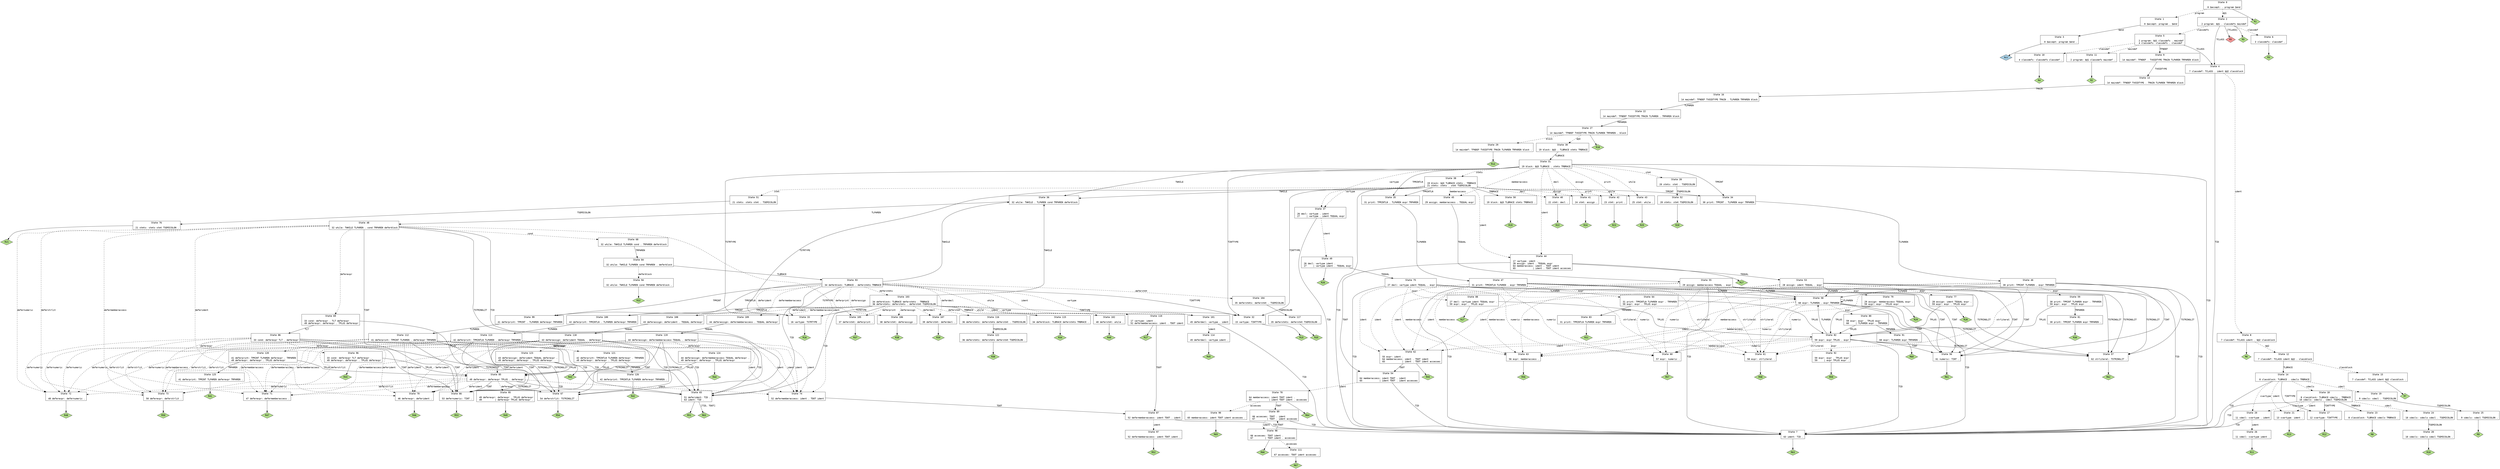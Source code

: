 // Generated by GNU Bison 3.0.2.
// Report bugs to <bug-bison@gnu.org>.
// Home page: <http://www.gnu.org/software/bison/>.

digraph "lsr_bison.y"
{
  node [fontname = courier, shape = box, colorscheme = paired6]
  edge [fontname = courier]

  0 [label="State 0\n\l  0 $accept: . program $end\l"]
  0 -> 1 [style=dashed label="program"]
  0 -> 2 [style=dashed label="$@1"]
  0 -> "0R1" [style=solid]
 "0R1" [label="R1", fillcolor=3, shape=diamond, style=filled]
  1 [label="State 1\n\l  0 $accept: program . $end\l"]
  1 -> 3 [style=solid label="$end"]
  2 [label="State 2\n\l  2 program: $@1 . classdefs maindef\l"]
  2 -> 4 [style=solid label="TCLASS"]
  2 -> 5 [style=dashed label="classdefs"]
  2 -> 6 [style=dashed label="classdef"]
  2 -> "2R5d" [label="[TCLASS]", style=solid]
 "2R5d" [label="R5", fillcolor=5, shape=diamond, style=filled]
  2 -> "2R5" [style=solid]
 "2R5" [label="R5", fillcolor=3, shape=diamond, style=filled]
  3 [label="State 3\n\l  0 $accept: program $end .\l"]
  3 -> "3R0" [style=solid]
 "3R0" [label="Acc", fillcolor=1, shape=diamond, style=filled]
  4 [label="State 4\n\l  7 classdef: TCLASS . ident $@2 classblock\l"]
  4 -> 7 [style=solid label="TID"]
  4 -> 8 [style=dashed label="ident"]
  5 [label="State 5\n\l  2 program: $@1 classdefs . maindef\l  4 classdefs: classdefs . classdef\l"]
  5 -> 9 [style=solid label="TFNDEF"]
  5 -> 4 [style=solid label="TCLASS"]
  5 -> 10 [style=dashed label="classdef"]
  5 -> 11 [style=dashed label="maindef"]
  6 [label="State 6\n\l  3 classdefs: classdef .\l"]
  6 -> "6R3" [style=solid]
 "6R3" [label="R3", fillcolor=3, shape=diamond, style=filled]
  7 [label="State 7\n\l 63 ident: TID .\l"]
  7 -> "7R63" [style=solid]
 "7R63" [label="R63", fillcolor=3, shape=diamond, style=filled]
  8 [label="State 8\n\l  7 classdef: TCLASS ident . $@2 classblock\l"]
  8 -> 12 [style=dashed label="$@2"]
  8 -> "8R6" [style=solid]
 "8R6" [label="R6", fillcolor=3, shape=diamond, style=filled]
  9 [label="State 9\n\l 14 maindef: TFNDEF . TVOIDTYPE TMAIN TLPAREN TRPAREN block\l"]
  9 -> 13 [style=solid label="TVOIDTYPE"]
  10 [label="State 10\n\l  4 classdefs: classdefs classdef .\l"]
  10 -> "10R4" [style=solid]
 "10R4" [label="R4", fillcolor=3, shape=diamond, style=filled]
  11 [label="State 11\n\l  2 program: $@1 classdefs maindef .\l"]
  11 -> "11R2" [style=solid]
 "11R2" [label="R2", fillcolor=3, shape=diamond, style=filled]
  12 [label="State 12\n\l  7 classdef: TCLASS ident $@2 . classblock\l"]
  12 -> 14 [style=solid label="TLBRACE"]
  12 -> 15 [style=dashed label="classblock"]
  13 [label="State 13\n\l 14 maindef: TFNDEF TVOIDTYPE . TMAIN TLPAREN TRPAREN block\l"]
  13 -> 16 [style=solid label="TMAIN"]
  14 [label="State 14\n\l  8 classblock: TLBRACE . cdecls TRBRACE\l"]
  14 -> 7 [style=solid label="TID"]
  14 -> 17 [style=solid label="TINTTYPE"]
  14 -> 18 [style=dashed label="cdecls"]
  14 -> 19 [style=dashed label="cdecl"]
  14 -> 20 [style=dashed label="cvartype"]
  14 -> 21 [style=dashed label="ident"]
  15 [label="State 15\n\l  7 classdef: TCLASS ident $@2 classblock .\l"]
  15 -> "15R7" [style=solid]
 "15R7" [label="R7", fillcolor=3, shape=diamond, style=filled]
  16 [label="State 16\n\l 14 maindef: TFNDEF TVOIDTYPE TMAIN . TLPAREN TRPAREN block\l"]
  16 -> 22 [style=solid label="TLPAREN"]
  17 [label="State 17\n\l 12 cvartype: TINTTYPE .\l"]
  17 -> "17R12" [style=solid]
 "17R12" [label="R12", fillcolor=3, shape=diamond, style=filled]
  18 [label="State 18\n\l  8 classblock: TLBRACE cdecls . TRBRACE\l 10 cdecls: cdecls . cdecl TSEMICOLON\l"]
  18 -> 7 [style=solid label="TID"]
  18 -> 17 [style=solid label="TINTTYPE"]
  18 -> 23 [style=solid label="TRBRACE"]
  18 -> 24 [style=dashed label="cdecl"]
  18 -> 20 [style=dashed label="cvartype"]
  18 -> 21 [style=dashed label="ident"]
  19 [label="State 19\n\l  9 cdecls: cdecl . TSEMICOLON\l"]
  19 -> 25 [style=solid label="TSEMICOLON"]
  20 [label="State 20\n\l 11 cdecl: cvartype . ident\l"]
  20 -> 7 [style=solid label="TID"]
  20 -> 26 [style=dashed label="ident"]
  21 [label="State 21\n\l 13 cvartype: ident .\l"]
  21 -> "21R13" [style=solid]
 "21R13" [label="R13", fillcolor=3, shape=diamond, style=filled]
  22 [label="State 22\n\l 14 maindef: TFNDEF TVOIDTYPE TMAIN TLPAREN . TRPAREN block\l"]
  22 -> 27 [style=solid label="TRPAREN"]
  23 [label="State 23\n\l  8 classblock: TLBRACE cdecls TRBRACE .\l"]
  23 -> "23R8" [style=solid]
 "23R8" [label="R8", fillcolor=3, shape=diamond, style=filled]
  24 [label="State 24\n\l 10 cdecls: cdecls cdecl . TSEMICOLON\l"]
  24 -> 28 [style=solid label="TSEMICOLON"]
  25 [label="State 25\n\l  9 cdecls: cdecl TSEMICOLON .\l"]
  25 -> "25R9" [style=solid]
 "25R9" [label="R9", fillcolor=3, shape=diamond, style=filled]
  26 [label="State 26\n\l 11 cdecl: cvartype ident .\l"]
  26 -> "26R11" [style=solid]
 "26R11" [label="R11", fillcolor=3, shape=diamond, style=filled]
  27 [label="State 27\n\l 14 maindef: TFNDEF TVOIDTYPE TMAIN TLPAREN TRPAREN . block\l"]
  27 -> 29 [style=dashed label="block"]
  27 -> 30 [style=dashed label="$@3"]
  27 -> "27R18" [style=solid]
 "27R18" [label="R18", fillcolor=3, shape=diamond, style=filled]
  28 [label="State 28\n\l 10 cdecls: cdecls cdecl TSEMICOLON .\l"]
  28 -> "28R10" [style=solid]
 "28R10" [label="R10", fillcolor=3, shape=diamond, style=filled]
  29 [label="State 29\n\l 14 maindef: TFNDEF TVOIDTYPE TMAIN TLPAREN TRPAREN block .\l"]
  29 -> "29R14" [style=solid]
 "29R14" [label="R14", fillcolor=3, shape=diamond, style=filled]
  30 [label="State 30\n\l 19 block: $@3 . TLBRACE stmts TRBRACE\l"]
  30 -> 31 [style=solid label="TLBRACE"]
  31 [label="State 31\n\l 19 block: $@3 TLBRACE . stmts TRBRACE\l"]
  31 -> 7 [style=solid label="TID"]
  31 -> 32 [style=solid label="TINTTYPE"]
  31 -> 33 [style=solid label="TSTRTYPE"]
  31 -> 34 [style=solid label="TPRINT"]
  31 -> 35 [style=solid label="TPRINTLN"]
  31 -> 36 [style=solid label="TWHILE"]
  31 -> 37 [style=dashed label="vartype"]
  31 -> 38 [style=dashed label="stmts"]
  31 -> 39 [style=dashed label="stmt"]
  31 -> 40 [style=dashed label="decl"]
  31 -> 41 [style=dashed label="assign"]
  31 -> 42 [style=dashed label="print"]
  31 -> 43 [style=dashed label="while"]
  31 -> 44 [style=dashed label="ident"]
  31 -> 45 [style=dashed label="memberaccess"]
  32 [label="State 32\n\l 15 vartype: TINTTYPE .\l"]
  32 -> "32R15" [style=solid]
 "32R15" [label="R15", fillcolor=3, shape=diamond, style=filled]
  33 [label="State 33\n\l 16 vartype: TSTRTYPE .\l"]
  33 -> "33R16" [style=solid]
 "33R16" [label="R16", fillcolor=3, shape=diamond, style=filled]
  34 [label="State 34\n\l 30 print: TPRINT . TLPAREN expr TRPAREN\l"]
  34 -> 46 [style=solid label="TLPAREN"]
  35 [label="State 35\n\l 31 print: TPRINTLN . TLPAREN expr TRPAREN\l"]
  35 -> 47 [style=solid label="TLPAREN"]
  36 [label="State 36\n\l 32 while: TWHILE . TLPAREN cond TRPAREN deferblock\l"]
  36 -> 48 [style=solid label="TLPAREN"]
  37 [label="State 37\n\l 26 decl: vartype . ident\l 27     | vartype . ident TEQUAL expr\l"]
  37 -> 7 [style=solid label="TID"]
  37 -> 49 [style=dashed label="ident"]
  38 [label="State 38\n\l 19 block: $@3 TLBRACE stmts . TRBRACE\l 21 stmts: stmts . stmt TSEMICOLON\l"]
  38 -> 7 [style=solid label="TID"]
  38 -> 32 [style=solid label="TINTTYPE"]
  38 -> 33 [style=solid label="TSTRTYPE"]
  38 -> 50 [style=solid label="TRBRACE"]
  38 -> 34 [style=solid label="TPRINT"]
  38 -> 35 [style=solid label="TPRINTLN"]
  38 -> 36 [style=solid label="TWHILE"]
  38 -> 37 [style=dashed label="vartype"]
  38 -> 51 [style=dashed label="stmt"]
  38 -> 40 [style=dashed label="decl"]
  38 -> 41 [style=dashed label="assign"]
  38 -> 42 [style=dashed label="print"]
  38 -> 43 [style=dashed label="while"]
  38 -> 44 [style=dashed label="ident"]
  38 -> 45 [style=dashed label="memberaccess"]
  39 [label="State 39\n\l 20 stmts: stmt . TSEMICOLON\l"]
  39 -> 52 [style=solid label="TSEMICOLON"]
  40 [label="State 40\n\l 22 stmt: decl .\l"]
  40 -> "40R22" [style=solid]
 "40R22" [label="R22", fillcolor=3, shape=diamond, style=filled]
  41 [label="State 41\n\l 24 stmt: assign .\l"]
  41 -> "41R24" [style=solid]
 "41R24" [label="R24", fillcolor=3, shape=diamond, style=filled]
  42 [label="State 42\n\l 23 stmt: print .\l"]
  42 -> "42R23" [style=solid]
 "42R23" [label="R23", fillcolor=3, shape=diamond, style=filled]
  43 [label="State 43\n\l 25 stmt: while .\l"]
  43 -> "43R25" [style=solid]
 "43R25" [label="R25", fillcolor=3, shape=diamond, style=filled]
  44 [label="State 44\n\l 17 vartype: ident .\l 28 assign: ident . TEQUAL expr\l 64 memberaccess: ident . TDOT ident\l 65             | ident . TDOT ident accesses\l"]
  44 -> 53 [style=solid label="TEQUAL"]
  44 -> 54 [style=solid label="TDOT"]
  44 -> "44R17" [style=solid]
 "44R17" [label="R17", fillcolor=3, shape=diamond, style=filled]
  45 [label="State 45\n\l 29 assign: memberaccess . TEQUAL expr\l"]
  45 -> 55 [style=solid label="TEQUAL"]
  46 [label="State 46\n\l 30 print: TPRINT TLPAREN . expr TRPAREN\l"]
  46 -> 7 [style=solid label="TID"]
  46 -> 56 [style=solid label="TINT"]
  46 -> 57 [style=solid label="TSTRINGLIT"]
  46 -> 58 [style=solid label="TLPAREN"]
  46 -> 59 [style=dashed label="expr"]
  46 -> 60 [style=dashed label="numeric"]
  46 -> 61 [style=dashed label="strliteral"]
  46 -> 62 [style=dashed label="ident"]
  46 -> 63 [style=dashed label="memberaccess"]
  47 [label="State 47\n\l 31 print: TPRINTLN TLPAREN . expr TRPAREN\l"]
  47 -> 7 [style=solid label="TID"]
  47 -> 56 [style=solid label="TINT"]
  47 -> 57 [style=solid label="TSTRINGLIT"]
  47 -> 58 [style=solid label="TLPAREN"]
  47 -> 64 [style=dashed label="expr"]
  47 -> 60 [style=dashed label="numeric"]
  47 -> 61 [style=dashed label="strliteral"]
  47 -> 62 [style=dashed label="ident"]
  47 -> 63 [style=dashed label="memberaccess"]
  48 [label="State 48\n\l 32 while: TWHILE TLPAREN . cond TRPAREN deferblock\l"]
  48 -> 65 [style=solid label="TID"]
  48 -> 66 [style=solid label="TINT"]
  48 -> 67 [style=solid label="TSTRINGLIT"]
  48 -> 68 [style=dashed label="cond"]
  48 -> 69 [style=dashed label="deferexpr"]
  48 -> 70 [style=dashed label="deferident"]
  48 -> 71 [style=dashed label="defermemberaccess"]
  48 -> 72 [style=dashed label="defernumeric"]
  48 -> 73 [style=dashed label="deferstrlit"]
  48 -> 74 [style=dashed label="ident"]
  49 [label="State 49\n\l 26 decl: vartype ident .\l 27     | vartype ident . TEQUAL expr\l"]
  49 -> 75 [style=solid label="TEQUAL"]
  49 -> "49R26" [style=solid]
 "49R26" [label="R26", fillcolor=3, shape=diamond, style=filled]
  50 [label="State 50\n\l 19 block: $@3 TLBRACE stmts TRBRACE .\l"]
  50 -> "50R19" [style=solid]
 "50R19" [label="R19", fillcolor=3, shape=diamond, style=filled]
  51 [label="State 51\n\l 21 stmts: stmts stmt . TSEMICOLON\l"]
  51 -> 76 [style=solid label="TSEMICOLON"]
  52 [label="State 52\n\l 20 stmts: stmt TSEMICOLON .\l"]
  52 -> "52R20" [style=solid]
 "52R20" [label="R20", fillcolor=3, shape=diamond, style=filled]
  53 [label="State 53\n\l 28 assign: ident TEQUAL . expr\l"]
  53 -> 7 [style=solid label="TID"]
  53 -> 56 [style=solid label="TINT"]
  53 -> 57 [style=solid label="TSTRINGLIT"]
  53 -> 58 [style=solid label="TLPAREN"]
  53 -> 77 [style=dashed label="expr"]
  53 -> 60 [style=dashed label="numeric"]
  53 -> 61 [style=dashed label="strliteral"]
  53 -> 62 [style=dashed label="ident"]
  53 -> 63 [style=dashed label="memberaccess"]
  54 [label="State 54\n\l 64 memberaccess: ident TDOT . ident\l 65             | ident TDOT . ident accesses\l"]
  54 -> 7 [style=solid label="TID"]
  54 -> 78 [style=dashed label="ident"]
  55 [label="State 55\n\l 29 assign: memberaccess TEQUAL . expr\l"]
  55 -> 7 [style=solid label="TID"]
  55 -> 56 [style=solid label="TINT"]
  55 -> 57 [style=solid label="TSTRINGLIT"]
  55 -> 58 [style=solid label="TLPAREN"]
  55 -> 79 [style=dashed label="expr"]
  55 -> 60 [style=dashed label="numeric"]
  55 -> 61 [style=dashed label="strliteral"]
  55 -> 62 [style=dashed label="ident"]
  55 -> 63 [style=dashed label="memberaccess"]
  56 [label="State 56\n\l 61 numeric: TINT .\l"]
  56 -> "56R61" [style=solid]
 "56R61" [label="R61", fillcolor=3, shape=diamond, style=filled]
  57 [label="State 57\n\l 62 strliteral: TSTRINGLIT .\l"]
  57 -> "57R62" [style=solid]
 "57R62" [label="R62", fillcolor=3, shape=diamond, style=filled]
  58 [label="State 58\n\l 60 expr: TLPAREN . expr TRPAREN\l"]
  58 -> 7 [style=solid label="TID"]
  58 -> 56 [style=solid label="TINT"]
  58 -> 57 [style=solid label="TSTRINGLIT"]
  58 -> 58 [style=solid label="TLPAREN"]
  58 -> 80 [style=dashed label="expr"]
  58 -> 60 [style=dashed label="numeric"]
  58 -> 61 [style=dashed label="strliteral"]
  58 -> 62 [style=dashed label="ident"]
  58 -> 63 [style=dashed label="memberaccess"]
  59 [label="State 59\n\l 30 print: TPRINT TLPAREN expr . TRPAREN\l 59 expr: expr . TPLUS expr\l"]
  59 -> 81 [style=solid label="TRPAREN"]
  59 -> 82 [style=solid label="TPLUS"]
  60 [label="State 60\n\l 57 expr: numeric .\l"]
  60 -> "60R57" [style=solid]
 "60R57" [label="R57", fillcolor=3, shape=diamond, style=filled]
  61 [label="State 61\n\l 58 expr: strliteral .\l"]
  61 -> "61R58" [style=solid]
 "61R58" [label="R58", fillcolor=3, shape=diamond, style=filled]
  62 [label="State 62\n\l 55 expr: ident .\l 64 memberaccess: ident . TDOT ident\l 65             | ident . TDOT ident accesses\l"]
  62 -> 54 [style=solid label="TDOT"]
  62 -> "62R55" [style=solid]
 "62R55" [label="R55", fillcolor=3, shape=diamond, style=filled]
  63 [label="State 63\n\l 56 expr: memberaccess .\l"]
  63 -> "63R56" [style=solid]
 "63R56" [label="R56", fillcolor=3, shape=diamond, style=filled]
  64 [label="State 64\n\l 31 print: TPRINTLN TLPAREN expr . TRPAREN\l 59 expr: expr . TPLUS expr\l"]
  64 -> 83 [style=solid label="TRPAREN"]
  64 -> 82 [style=solid label="TPLUS"]
  65 [label="State 65\n\l 51 deferident: TID .\l 63 ident: TID .\l"]
  65 -> "65R51" [style=solid]
 "65R51" [label="R51", fillcolor=3, shape=diamond, style=filled]
  65 -> "65R63" [label="[TID, TDOT]", style=solid]
 "65R63" [label="R63", fillcolor=3, shape=diamond, style=filled]
  66 [label="State 66\n\l 53 defernumeric: TINT .\l"]
  66 -> "66R53" [style=solid]
 "66R53" [label="R53", fillcolor=3, shape=diamond, style=filled]
  67 [label="State 67\n\l 54 deferstrlit: TSTRINGLIT .\l"]
  67 -> "67R54" [style=solid]
 "67R54" [label="R54", fillcolor=3, shape=diamond, style=filled]
  68 [label="State 68\n\l 32 while: TWHILE TLPAREN cond . TRPAREN deferblock\l"]
  68 -> 84 [style=solid label="TRPAREN"]
  69 [label="State 69\n\l 33 cond: deferexpr . TLT deferexpr\l 49 deferexpr: deferexpr . TPLUS deferexpr\l"]
  69 -> 85 [style=solid label="TPLUS"]
  69 -> 86 [style=solid label="TLT"]
  70 [label="State 70\n\l 46 deferexpr: deferident .\l"]
  70 -> "70R46" [style=solid]
 "70R46" [label="R46", fillcolor=3, shape=diamond, style=filled]
  71 [label="State 71\n\l 47 deferexpr: defermemberaccess .\l"]
  71 -> "71R47" [style=solid]
 "71R47" [label="R47", fillcolor=3, shape=diamond, style=filled]
  72 [label="State 72\n\l 48 deferexpr: defernumeric .\l"]
  72 -> "72R48" [style=solid]
 "72R48" [label="R48", fillcolor=3, shape=diamond, style=filled]
  73 [label="State 73\n\l 50 deferexpr: deferstrlit .\l"]
  73 -> "73R50" [style=solid]
 "73R50" [label="R50", fillcolor=3, shape=diamond, style=filled]
  74 [label="State 74\n\l 52 defermemberaccess: ident . TDOT ident\l"]
  74 -> 87 [style=solid label="TDOT"]
  75 [label="State 75\n\l 27 decl: vartype ident TEQUAL . expr\l"]
  75 -> 7 [style=solid label="TID"]
  75 -> 56 [style=solid label="TINT"]
  75 -> 57 [style=solid label="TSTRINGLIT"]
  75 -> 58 [style=solid label="TLPAREN"]
  75 -> 88 [style=dashed label="expr"]
  75 -> 60 [style=dashed label="numeric"]
  75 -> 61 [style=dashed label="strliteral"]
  75 -> 62 [style=dashed label="ident"]
  75 -> 63 [style=dashed label="memberaccess"]
  76 [label="State 76\n\l 21 stmts: stmts stmt TSEMICOLON .\l"]
  76 -> "76R21" [style=solid]
 "76R21" [label="R21", fillcolor=3, shape=diamond, style=filled]
  77 [label="State 77\n\l 28 assign: ident TEQUAL expr .\l 59 expr: expr . TPLUS expr\l"]
  77 -> 82 [style=solid label="TPLUS"]
  77 -> "77R28" [style=solid]
 "77R28" [label="R28", fillcolor=3, shape=diamond, style=filled]
  78 [label="State 78\n\l 64 memberaccess: ident TDOT ident .\l 65             | ident TDOT ident . accesses\l"]
  78 -> 89 [style=solid label="TDOT"]
  78 -> 90 [style=dashed label="accesses"]
  78 -> "78R64" [style=solid]
 "78R64" [label="R64", fillcolor=3, shape=diamond, style=filled]
  79 [label="State 79\n\l 29 assign: memberaccess TEQUAL expr .\l 59 expr: expr . TPLUS expr\l"]
  79 -> 82 [style=solid label="TPLUS"]
  79 -> "79R29" [style=solid]
 "79R29" [label="R29", fillcolor=3, shape=diamond, style=filled]
  80 [label="State 80\n\l 59 expr: expr . TPLUS expr\l 60     | TLPAREN expr . TRPAREN\l"]
  80 -> 91 [style=solid label="TRPAREN"]
  80 -> 82 [style=solid label="TPLUS"]
  81 [label="State 81\n\l 30 print: TPRINT TLPAREN expr TRPAREN .\l"]
  81 -> "81R30" [style=solid]
 "81R30" [label="R30", fillcolor=3, shape=diamond, style=filled]
  82 [label="State 82\n\l 59 expr: expr TPLUS . expr\l"]
  82 -> 7 [style=solid label="TID"]
  82 -> 56 [style=solid label="TINT"]
  82 -> 57 [style=solid label="TSTRINGLIT"]
  82 -> 58 [style=solid label="TLPAREN"]
  82 -> 92 [style=dashed label="expr"]
  82 -> 60 [style=dashed label="numeric"]
  82 -> 61 [style=dashed label="strliteral"]
  82 -> 62 [style=dashed label="ident"]
  82 -> 63 [style=dashed label="memberaccess"]
  83 [label="State 83\n\l 31 print: TPRINTLN TLPAREN expr TRPAREN .\l"]
  83 -> "83R31" [style=solid]
 "83R31" [label="R31", fillcolor=3, shape=diamond, style=filled]
  84 [label="State 84\n\l 32 while: TWHILE TLPAREN cond TRPAREN . deferblock\l"]
  84 -> 93 [style=solid label="TLBRACE"]
  84 -> 94 [style=dashed label="deferblock"]
  85 [label="State 85\n\l 49 deferexpr: deferexpr TPLUS . deferexpr\l"]
  85 -> 65 [style=solid label="TID"]
  85 -> 66 [style=solid label="TINT"]
  85 -> 67 [style=solid label="TSTRINGLIT"]
  85 -> 95 [style=dashed label="deferexpr"]
  85 -> 70 [style=dashed label="deferident"]
  85 -> 71 [style=dashed label="defermemberaccess"]
  85 -> 72 [style=dashed label="defernumeric"]
  85 -> 73 [style=dashed label="deferstrlit"]
  85 -> 74 [style=dashed label="ident"]
  86 [label="State 86\n\l 33 cond: deferexpr TLT . deferexpr\l"]
  86 -> 65 [style=solid label="TID"]
  86 -> 66 [style=solid label="TINT"]
  86 -> 67 [style=solid label="TSTRINGLIT"]
  86 -> 96 [style=dashed label="deferexpr"]
  86 -> 70 [style=dashed label="deferident"]
  86 -> 71 [style=dashed label="defermemberaccess"]
  86 -> 72 [style=dashed label="defernumeric"]
  86 -> 73 [style=dashed label="deferstrlit"]
  86 -> 74 [style=dashed label="ident"]
  87 [label="State 87\n\l 52 defermemberaccess: ident TDOT . ident\l"]
  87 -> 7 [style=solid label="TID"]
  87 -> 97 [style=dashed label="ident"]
  88 [label="State 88\n\l 27 decl: vartype ident TEQUAL expr .\l 59 expr: expr . TPLUS expr\l"]
  88 -> 82 [style=solid label="TPLUS"]
  88 -> "88R27" [style=solid]
 "88R27" [label="R27", fillcolor=3, shape=diamond, style=filled]
  89 [label="State 89\n\l 66 accesses: TDOT . ident\l 67         | TDOT . ident accesses\l"]
  89 -> 7 [style=solid label="TID"]
  89 -> 98 [style=dashed label="ident"]
  90 [label="State 90\n\l 65 memberaccess: ident TDOT ident accesses .\l"]
  90 -> "90R65" [style=solid]
 "90R65" [label="R65", fillcolor=3, shape=diamond, style=filled]
  91 [label="State 91\n\l 60 expr: TLPAREN expr TRPAREN .\l"]
  91 -> "91R60" [style=solid]
 "91R60" [label="R60", fillcolor=3, shape=diamond, style=filled]
  92 [label="State 92\n\l 59 expr: expr . TPLUS expr\l 59     | expr TPLUS expr .\l"]
  92 -> "92R59" [style=solid]
 "92R59" [label="R59", fillcolor=3, shape=diamond, style=filled]
  93 [label="State 93\n\l 34 deferblock: TLBRACE . deferstmts TRBRACE\l"]
  93 -> 65 [style=solid label="TID"]
  93 -> 32 [style=solid label="TINTTYPE"]
  93 -> 33 [style=solid label="TSTRTYPE"]
  93 -> 99 [style=solid label="TPRINT"]
  93 -> 100 [style=solid label="TPRINTLN"]
  93 -> 36 [style=solid label="TWHILE"]
  93 -> 101 [style=dashed label="vartype"]
  93 -> 102 [style=dashed label="while"]
  93 -> 103 [style=dashed label="deferstmts"]
  93 -> 104 [style=dashed label="deferstmt"]
  93 -> 105 [style=dashed label="deferprint"]
  93 -> 106 [style=dashed label="deferassign"]
  93 -> 107 [style=dashed label="deferdecl"]
  93 -> 108 [style=dashed label="deferident"]
  93 -> 109 [style=dashed label="defermemberaccess"]
  93 -> 110 [style=dashed label="ident"]
  94 [label="State 94\n\l 32 while: TWHILE TLPAREN cond TRPAREN deferblock .\l"]
  94 -> "94R32" [style=solid]
 "94R32" [label="R32", fillcolor=3, shape=diamond, style=filled]
  95 [label="State 95\n\l 49 deferexpr: deferexpr . TPLUS deferexpr\l 49          | deferexpr TPLUS deferexpr .\l"]
  95 -> "95R49" [style=solid]
 "95R49" [label="R49", fillcolor=3, shape=diamond, style=filled]
  96 [label="State 96\n\l 33 cond: deferexpr TLT deferexpr .\l 49 deferexpr: deferexpr . TPLUS deferexpr\l"]
  96 -> 85 [style=solid label="TPLUS"]
  96 -> "96R33" [style=solid]
 "96R33" [label="R33", fillcolor=3, shape=diamond, style=filled]
  97 [label="State 97\n\l 52 defermemberaccess: ident TDOT ident .\l"]
  97 -> "97R52" [style=solid]
 "97R52" [label="R52", fillcolor=3, shape=diamond, style=filled]
  98 [label="State 98\n\l 66 accesses: TDOT ident .\l 67         | TDOT ident . accesses\l"]
  98 -> 89 [style=solid label="TDOT"]
  98 -> 111 [style=dashed label="accesses"]
  98 -> "98R66" [style=solid]
 "98R66" [label="R66", fillcolor=3, shape=diamond, style=filled]
  99 [label="State 99\n\l 41 deferprint: TPRINT . TLPAREN deferexpr TRPAREN\l"]
  99 -> 112 [style=solid label="TLPAREN"]
  100 [label="State 100\n\l 42 deferprint: TPRINTLN . TLPAREN deferexpr TRPAREN\l"]
  100 -> 113 [style=solid label="TLPAREN"]
  101 [label="State 101\n\l 45 deferdecl: vartype . ident\l"]
  101 -> 7 [style=solid label="TID"]
  101 -> 114 [style=dashed label="ident"]
  102 [label="State 102\n\l 40 deferstmt: while .\l"]
  102 -> "102R40" [style=solid]
 "102R40" [label="R40", fillcolor=3, shape=diamond, style=filled]
  103 [label="State 103\n\l 34 deferblock: TLBRACE deferstmts . TRBRACE\l 36 deferstmts: deferstmts . deferstmt TSEMICOLON\l"]
  103 -> 65 [style=solid label="TID"]
  103 -> 32 [style=solid label="TINTTYPE"]
  103 -> 33 [style=solid label="TSTRTYPE"]
  103 -> 115 [style=solid label="TRBRACE"]
  103 -> 99 [style=solid label="TPRINT"]
  103 -> 100 [style=solid label="TPRINTLN"]
  103 -> 36 [style=solid label="TWHILE"]
  103 -> 101 [style=dashed label="vartype"]
  103 -> 102 [style=dashed label="while"]
  103 -> 116 [style=dashed label="deferstmt"]
  103 -> 105 [style=dashed label="deferprint"]
  103 -> 106 [style=dashed label="deferassign"]
  103 -> 107 [style=dashed label="deferdecl"]
  103 -> 108 [style=dashed label="deferident"]
  103 -> 109 [style=dashed label="defermemberaccess"]
  103 -> 110 [style=dashed label="ident"]
  104 [label="State 104\n\l 35 deferstmts: deferstmt . TSEMICOLON\l"]
  104 -> 117 [style=solid label="TSEMICOLON"]
  105 [label="State 105\n\l 37 deferstmt: deferprint .\l"]
  105 -> "105R37" [style=solid]
 "105R37" [label="R37", fillcolor=3, shape=diamond, style=filled]
  106 [label="State 106\n\l 38 deferstmt: deferassign .\l"]
  106 -> "106R38" [style=solid]
 "106R38" [label="R38", fillcolor=3, shape=diamond, style=filled]
  107 [label="State 107\n\l 39 deferstmt: deferdecl .\l"]
  107 -> "107R39" [style=solid]
 "107R39" [label="R39", fillcolor=3, shape=diamond, style=filled]
  108 [label="State 108\n\l 43 deferassign: deferident . TEQUAL deferexpr\l"]
  108 -> 118 [style=solid label="TEQUAL"]
  109 [label="State 109\n\l 44 deferassign: defermemberaccess . TEQUAL deferexpr\l"]
  109 -> 119 [style=solid label="TEQUAL"]
  110 [label="State 110\n\l 17 vartype: ident .\l 52 defermemberaccess: ident . TDOT ident\l"]
  110 -> 87 [style=solid label="TDOT"]
  110 -> "110R17" [style=solid]
 "110R17" [label="R17", fillcolor=3, shape=diamond, style=filled]
  111 [label="State 111\n\l 67 accesses: TDOT ident accesses .\l"]
  111 -> "111R67" [style=solid]
 "111R67" [label="R67", fillcolor=3, shape=diamond, style=filled]
  112 [label="State 112\n\l 41 deferprint: TPRINT TLPAREN . deferexpr TRPAREN\l"]
  112 -> 65 [style=solid label="TID"]
  112 -> 66 [style=solid label="TINT"]
  112 -> 67 [style=solid label="TSTRINGLIT"]
  112 -> 120 [style=dashed label="deferexpr"]
  112 -> 70 [style=dashed label="deferident"]
  112 -> 71 [style=dashed label="defermemberaccess"]
  112 -> 72 [style=dashed label="defernumeric"]
  112 -> 73 [style=dashed label="deferstrlit"]
  112 -> 74 [style=dashed label="ident"]
  113 [label="State 113\n\l 42 deferprint: TPRINTLN TLPAREN . deferexpr TRPAREN\l"]
  113 -> 65 [style=solid label="TID"]
  113 -> 66 [style=solid label="TINT"]
  113 -> 67 [style=solid label="TSTRINGLIT"]
  113 -> 121 [style=dashed label="deferexpr"]
  113 -> 70 [style=dashed label="deferident"]
  113 -> 71 [style=dashed label="defermemberaccess"]
  113 -> 72 [style=dashed label="defernumeric"]
  113 -> 73 [style=dashed label="deferstrlit"]
  113 -> 74 [style=dashed label="ident"]
  114 [label="State 114\n\l 45 deferdecl: vartype ident .\l"]
  114 -> "114R45" [style=solid]
 "114R45" [label="R45", fillcolor=3, shape=diamond, style=filled]
  115 [label="State 115\n\l 34 deferblock: TLBRACE deferstmts TRBRACE .\l"]
  115 -> "115R34" [style=solid]
 "115R34" [label="R34", fillcolor=3, shape=diamond, style=filled]
  116 [label="State 116\n\l 36 deferstmts: deferstmts deferstmt . TSEMICOLON\l"]
  116 -> 122 [style=solid label="TSEMICOLON"]
  117 [label="State 117\n\l 35 deferstmts: deferstmt TSEMICOLON .\l"]
  117 -> "117R35" [style=solid]
 "117R35" [label="R35", fillcolor=3, shape=diamond, style=filled]
  118 [label="State 118\n\l 43 deferassign: deferident TEQUAL . deferexpr\l"]
  118 -> 65 [style=solid label="TID"]
  118 -> 66 [style=solid label="TINT"]
  118 -> 67 [style=solid label="TSTRINGLIT"]
  118 -> 123 [style=dashed label="deferexpr"]
  118 -> 70 [style=dashed label="deferident"]
  118 -> 71 [style=dashed label="defermemberaccess"]
  118 -> 72 [style=dashed label="defernumeric"]
  118 -> 73 [style=dashed label="deferstrlit"]
  118 -> 74 [style=dashed label="ident"]
  119 [label="State 119\n\l 44 deferassign: defermemberaccess TEQUAL . deferexpr\l"]
  119 -> 65 [style=solid label="TID"]
  119 -> 66 [style=solid label="TINT"]
  119 -> 67 [style=solid label="TSTRINGLIT"]
  119 -> 124 [style=dashed label="deferexpr"]
  119 -> 70 [style=dashed label="deferident"]
  119 -> 71 [style=dashed label="defermemberaccess"]
  119 -> 72 [style=dashed label="defernumeric"]
  119 -> 73 [style=dashed label="deferstrlit"]
  119 -> 74 [style=dashed label="ident"]
  120 [label="State 120\n\l 41 deferprint: TPRINT TLPAREN deferexpr . TRPAREN\l 49 deferexpr: deferexpr . TPLUS deferexpr\l"]
  120 -> 125 [style=solid label="TRPAREN"]
  120 -> 85 [style=solid label="TPLUS"]
  121 [label="State 121\n\l 42 deferprint: TPRINTLN TLPAREN deferexpr . TRPAREN\l 49 deferexpr: deferexpr . TPLUS deferexpr\l"]
  121 -> 126 [style=solid label="TRPAREN"]
  121 -> 85 [style=solid label="TPLUS"]
  122 [label="State 122\n\l 36 deferstmts: deferstmts deferstmt TSEMICOLON .\l"]
  122 -> "122R36" [style=solid]
 "122R36" [label="R36", fillcolor=3, shape=diamond, style=filled]
  123 [label="State 123\n\l 43 deferassign: deferident TEQUAL deferexpr .\l 49 deferexpr: deferexpr . TPLUS deferexpr\l"]
  123 -> 85 [style=solid label="TPLUS"]
  123 -> "123R43" [style=solid]
 "123R43" [label="R43", fillcolor=3, shape=diamond, style=filled]
  124 [label="State 124\n\l 44 deferassign: defermemberaccess TEQUAL deferexpr .\l 49 deferexpr: deferexpr . TPLUS deferexpr\l"]
  124 -> 85 [style=solid label="TPLUS"]
  124 -> "124R44" [style=solid]
 "124R44" [label="R44", fillcolor=3, shape=diamond, style=filled]
  125 [label="State 125\n\l 41 deferprint: TPRINT TLPAREN deferexpr TRPAREN .\l"]
  125 -> "125R41" [style=solid]
 "125R41" [label="R41", fillcolor=3, shape=diamond, style=filled]
  126 [label="State 126\n\l 42 deferprint: TPRINTLN TLPAREN deferexpr TRPAREN .\l"]
  126 -> "126R42" [style=solid]
 "126R42" [label="R42", fillcolor=3, shape=diamond, style=filled]
}

